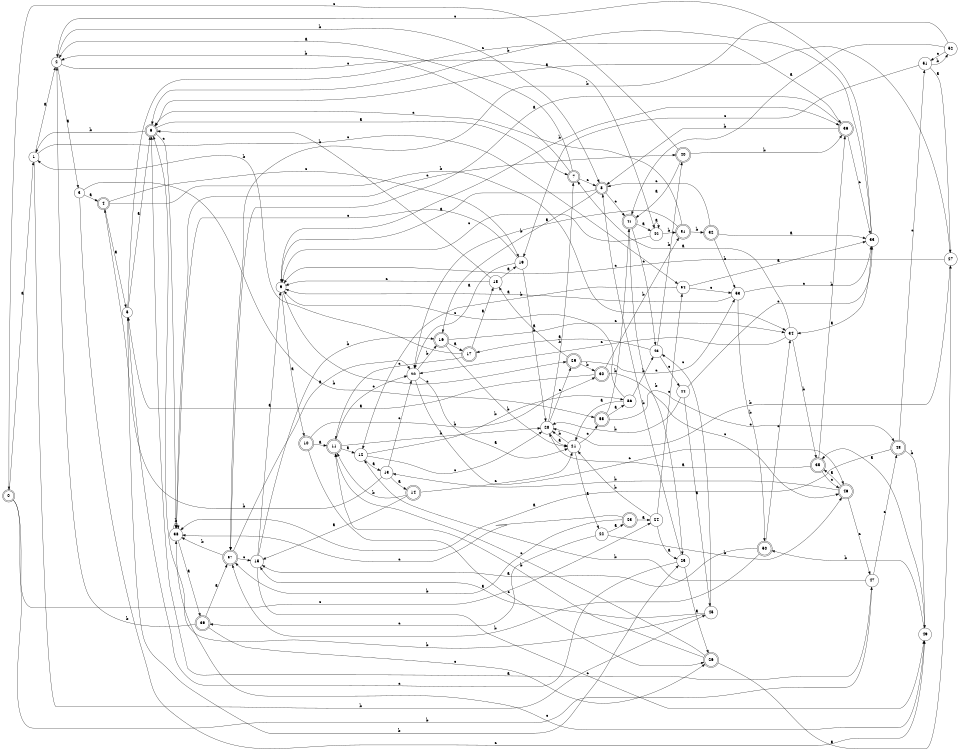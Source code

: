digraph n46_7 {
__start0 [label="" shape="none"];

rankdir=LR;
size="8,5";

s0 [style="rounded,filled", color="black", fillcolor="white" shape="doublecircle", label="0"];
s1 [style="filled", color="black", fillcolor="white" shape="circle", label="1"];
s2 [style="filled", color="black", fillcolor="white" shape="circle", label="2"];
s3 [style="filled", color="black", fillcolor="white" shape="circle", label="3"];
s4 [style="rounded,filled", color="black", fillcolor="white" shape="doublecircle", label="4"];
s5 [style="filled", color="black", fillcolor="white" shape="circle", label="5"];
s6 [style="rounded,filled", color="black", fillcolor="white" shape="doublecircle", label="6"];
s7 [style="rounded,filled", color="black", fillcolor="white" shape="doublecircle", label="7"];
s8 [style="rounded,filled", color="black", fillcolor="white" shape="doublecircle", label="8"];
s9 [style="filled", color="black", fillcolor="white" shape="circle", label="9"];
s10 [style="rounded,filled", color="black", fillcolor="white" shape="doublecircle", label="10"];
s11 [style="rounded,filled", color="black", fillcolor="white" shape="doublecircle", label="11"];
s12 [style="filled", color="black", fillcolor="white" shape="circle", label="12"];
s13 [style="filled", color="black", fillcolor="white" shape="circle", label="13"];
s14 [style="rounded,filled", color="black", fillcolor="white" shape="doublecircle", label="14"];
s15 [style="filled", color="black", fillcolor="white" shape="circle", label="15"];
s16 [style="rounded,filled", color="black", fillcolor="white" shape="doublecircle", label="16"];
s17 [style="rounded,filled", color="black", fillcolor="white" shape="doublecircle", label="17"];
s18 [style="filled", color="black", fillcolor="white" shape="circle", label="18"];
s19 [style="filled", color="black", fillcolor="white" shape="circle", label="19"];
s20 [style="filled", color="black", fillcolor="white" shape="circle", label="20"];
s21 [style="filled", color="black", fillcolor="white" shape="circle", label="21"];
s22 [style="filled", color="black", fillcolor="white" shape="circle", label="22"];
s23 [style="rounded,filled", color="black", fillcolor="white" shape="doublecircle", label="23"];
s24 [style="filled", color="black", fillcolor="white" shape="circle", label="24"];
s25 [style="filled", color="black", fillcolor="white" shape="circle", label="25"];
s26 [style="rounded,filled", color="black", fillcolor="white" shape="doublecircle", label="26"];
s27 [style="filled", color="black", fillcolor="white" shape="circle", label="27"];
s28 [style="filled", color="black", fillcolor="white" shape="circle", label="28"];
s29 [style="rounded,filled", color="black", fillcolor="white" shape="doublecircle", label="29"];
s30 [style="rounded,filled", color="black", fillcolor="white" shape="doublecircle", label="30"];
s31 [style="rounded,filled", color="black", fillcolor="white" shape="doublecircle", label="31"];
s32 [style="rounded,filled", color="black", fillcolor="white" shape="doublecircle", label="32"];
s33 [style="filled", color="black", fillcolor="white" shape="circle", label="33"];
s34 [style="filled", color="black", fillcolor="white" shape="circle", label="34"];
s35 [style="rounded,filled", color="black", fillcolor="white" shape="doublecircle", label="35"];
s36 [style="rounded,filled", color="black", fillcolor="white" shape="doublecircle", label="36"];
s37 [style="rounded,filled", color="black", fillcolor="white" shape="doublecircle", label="37"];
s38 [style="filled", color="black", fillcolor="white" shape="circle", label="38"];
s39 [style="rounded,filled", color="black", fillcolor="white" shape="doublecircle", label="39"];
s40 [style="rounded,filled", color="black", fillcolor="white" shape="doublecircle", label="40"];
s41 [style="rounded,filled", color="black", fillcolor="white" shape="doublecircle", label="41"];
s42 [style="filled", color="black", fillcolor="white" shape="circle", label="42"];
s43 [style="filled", color="black", fillcolor="white" shape="circle", label="43"];
s44 [style="filled", color="black", fillcolor="white" shape="circle", label="44"];
s45 [style="filled", color="black", fillcolor="white" shape="circle", label="45"];
s46 [style="rounded,filled", color="black", fillcolor="white" shape="doublecircle", label="46"];
s47 [style="filled", color="black", fillcolor="white" shape="circle", label="47"];
s48 [style="rounded,filled", color="black", fillcolor="white" shape="doublecircle", label="48"];
s49 [style="filled", color="black", fillcolor="white" shape="circle", label="49"];
s50 [style="rounded,filled", color="black", fillcolor="white" shape="doublecircle", label="50"];
s51 [style="filled", color="black", fillcolor="white" shape="circle", label="51"];
s52 [style="filled", color="black", fillcolor="white" shape="circle", label="52"];
s53 [style="filled", color="black", fillcolor="white" shape="circle", label="53"];
s54 [style="filled", color="black", fillcolor="white" shape="circle", label="54"];
s55 [style="rounded,filled", color="black", fillcolor="white" shape="doublecircle", label="55"];
s56 [style="filled", color="black", fillcolor="white" shape="circle", label="56"];
s0 -> s1 [label="a"];
s0 -> s47 [label="b"];
s0 -> s24 [label="c"];
s1 -> s2 [label="a"];
s1 -> s45 [label="b"];
s1 -> s54 [label="c"];
s2 -> s3 [label="a"];
s2 -> s8 [label="b"];
s2 -> s42 [label="c"];
s3 -> s4 [label="a"];
s3 -> s55 [label="b"];
s3 -> s49 [label="c"];
s4 -> s5 [label="a"];
s4 -> s34 [label="b"];
s4 -> s19 [label="c"];
s5 -> s6 [label="a"];
s5 -> s25 [label="b"];
s5 -> s36 [label="c"];
s6 -> s7 [label="a"];
s6 -> s1 [label="b"];
s6 -> s38 [label="c"];
s7 -> s2 [label="a"];
s7 -> s2 [label="b"];
s7 -> s8 [label="c"];
s8 -> s9 [label="a"];
s8 -> s16 [label="b"];
s8 -> s41 [label="c"];
s9 -> s10 [label="a"];
s9 -> s36 [label="b"];
s9 -> s29 [label="c"];
s10 -> s11 [label="a"];
s10 -> s30 [label="b"];
s10 -> s26 [label="c"];
s11 -> s12 [label="a"];
s11 -> s28 [label="b"];
s11 -> s20 [label="c"];
s12 -> s13 [label="a"];
s12 -> s56 [label="b"];
s12 -> s28 [label="c"];
s13 -> s14 [label="a"];
s13 -> s4 [label="b"];
s13 -> s20 [label="c"];
s14 -> s15 [label="a"];
s14 -> s11 [label="b"];
s14 -> s21 [label="c"];
s15 -> s9 [label="a"];
s15 -> s16 [label="b"];
s15 -> s49 [label="c"];
s16 -> s17 [label="a"];
s16 -> s21 [label="b"];
s16 -> s34 [label="c"];
s17 -> s18 [label="a"];
s17 -> s1 [label="b"];
s17 -> s11 [label="c"];
s18 -> s19 [label="a"];
s18 -> s6 [label="b"];
s18 -> s9 [label="c"];
s19 -> s20 [label="a"];
s19 -> s28 [label="b"];
s19 -> s38 [label="c"];
s20 -> s21 [label="a"];
s20 -> s16 [label="b"];
s20 -> s46 [label="c"];
s21 -> s22 [label="a"];
s21 -> s28 [label="b"];
s21 -> s55 [label="c"];
s22 -> s23 [label="a"];
s22 -> s46 [label="b"];
s22 -> s39 [label="c"];
s23 -> s24 [label="a"];
s23 -> s37 [label="b"];
s23 -> s38 [label="c"];
s24 -> s25 [label="a"];
s24 -> s21 [label="b"];
s24 -> s54 [label="c"];
s25 -> s26 [label="a"];
s25 -> s8 [label="b"];
s25 -> s5 [label="c"];
s26 -> s27 [label="a"];
s26 -> s11 [label="b"];
s26 -> s11 [label="c"];
s27 -> s6 [label="a"];
s27 -> s28 [label="b"];
s27 -> s9 [label="c"];
s28 -> s21 [label="a"];
s28 -> s7 [label="b"];
s28 -> s29 [label="c"];
s29 -> s18 [label="a"];
s29 -> s30 [label="b"];
s29 -> s53 [label="c"];
s30 -> s5 [label="a"];
s30 -> s31 [label="b"];
s30 -> s46 [label="c"];
s31 -> s20 [label="a"];
s31 -> s32 [label="b"];
s31 -> s6 [label="c"];
s32 -> s33 [label="a"];
s32 -> s53 [label="b"];
s32 -> s8 [label="c"];
s33 -> s34 [label="a"];
s33 -> s6 [label="b"];
s33 -> s2 [label="c"];
s34 -> s7 [label="a"];
s34 -> s35 [label="b"];
s34 -> s20 [label="c"];
s35 -> s28 [label="a"];
s35 -> s36 [label="b"];
s35 -> s46 [label="c"];
s36 -> s37 [label="a"];
s36 -> s8 [label="b"];
s36 -> s33 [label="c"];
s37 -> s20 [label="a"];
s37 -> s38 [label="b"];
s37 -> s15 [label="c"];
s38 -> s39 [label="a"];
s38 -> s38 [label="b"];
s38 -> s40 [label="c"];
s39 -> s37 [label="a"];
s39 -> s2 [label="b"];
s39 -> s26 [label="c"];
s40 -> s41 [label="a"];
s40 -> s36 [label="b"];
s40 -> s0 [label="c"];
s41 -> s42 [label="a"];
s41 -> s25 [label="b"];
s41 -> s43 [label="c"];
s42 -> s42 [label="a"];
s42 -> s31 [label="b"];
s42 -> s9 [label="c"];
s43 -> s17 [label="a"];
s43 -> s40 [label="b"];
s43 -> s44 [label="c"];
s44 -> s45 [label="a"];
s44 -> s28 [label="b"];
s44 -> s33 [label="c"];
s45 -> s15 [label="a"];
s45 -> s6 [label="b"];
s45 -> s43 [label="c"];
s46 -> s35 [label="a"];
s46 -> s13 [label="b"];
s46 -> s47 [label="c"];
s47 -> s6 [label="a"];
s47 -> s12 [label="b"];
s47 -> s48 [label="c"];
s48 -> s38 [label="a"];
s48 -> s49 [label="b"];
s48 -> s51 [label="c"];
s49 -> s35 [label="a"];
s49 -> s50 [label="b"];
s49 -> s38 [label="c"];
s50 -> s15 [label="a"];
s50 -> s37 [label="b"];
s50 -> s34 [label="c"];
s51 -> s27 [label="a"];
s51 -> s52 [label="b"];
s51 -> s19 [label="c"];
s52 -> s41 [label="a"];
s52 -> s37 [label="b"];
s52 -> s51 [label="c"];
s53 -> s9 [label="a"];
s53 -> s50 [label="b"];
s53 -> s33 [label="c"];
s54 -> s33 [label="a"];
s54 -> s12 [label="b"];
s54 -> s53 [label="c"];
s55 -> s56 [label="a"];
s55 -> s41 [label="b"];
s55 -> s48 [label="c"];
s56 -> s21 [label="a"];
s56 -> s43 [label="b"];
s56 -> s9 [label="c"];

}